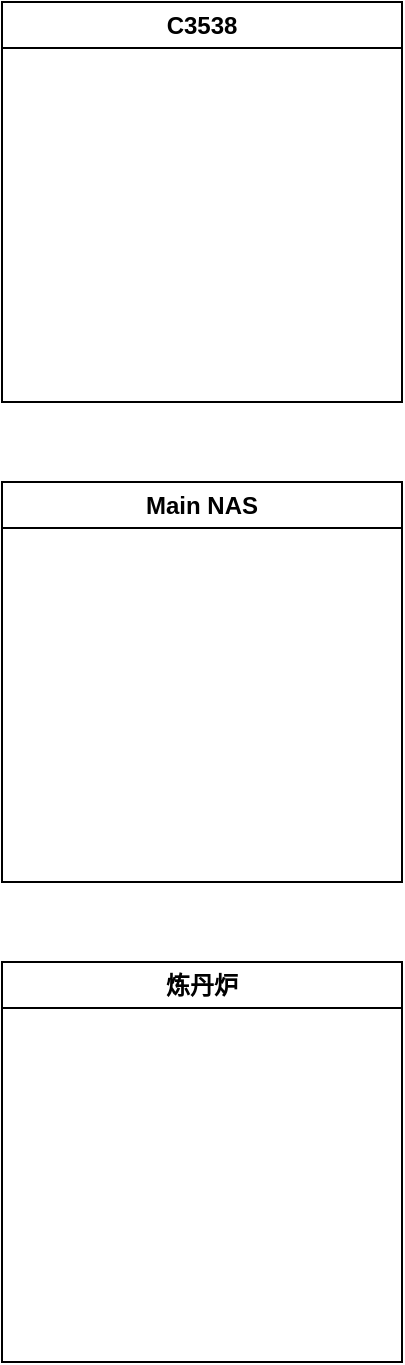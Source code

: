 <mxfile version="22.1.7" type="github">
  <diagram name="ページ1" id="iyy-FmDARQk_RCOFZGkQ">
    <mxGraphModel dx="2074" dy="1098" grid="1" gridSize="10" guides="1" tooltips="1" connect="1" arrows="1" fold="1" page="1" pageScale="1" pageWidth="827" pageHeight="1169" math="0" shadow="0">
      <root>
        <mxCell id="0" />
        <mxCell id="1" parent="0" />
        <mxCell id="lGqQYwf6AoQmiwW-iAFi-2" value="Main NAS" style="swimlane;whiteSpace=wrap;html=1;" vertex="1" parent="1">
          <mxGeometry x="130" y="420" width="200" height="200" as="geometry" />
        </mxCell>
        <mxCell id="lGqQYwf6AoQmiwW-iAFi-3" value="C3538" style="swimlane;whiteSpace=wrap;html=1;" vertex="1" parent="1">
          <mxGeometry x="130" y="180" width="200" height="200" as="geometry" />
        </mxCell>
        <mxCell id="lGqQYwf6AoQmiwW-iAFi-4" value="炼丹炉" style="swimlane;whiteSpace=wrap;html=1;" vertex="1" parent="1">
          <mxGeometry x="130" y="660" width="200" height="200" as="geometry" />
        </mxCell>
      </root>
    </mxGraphModel>
  </diagram>
</mxfile>
